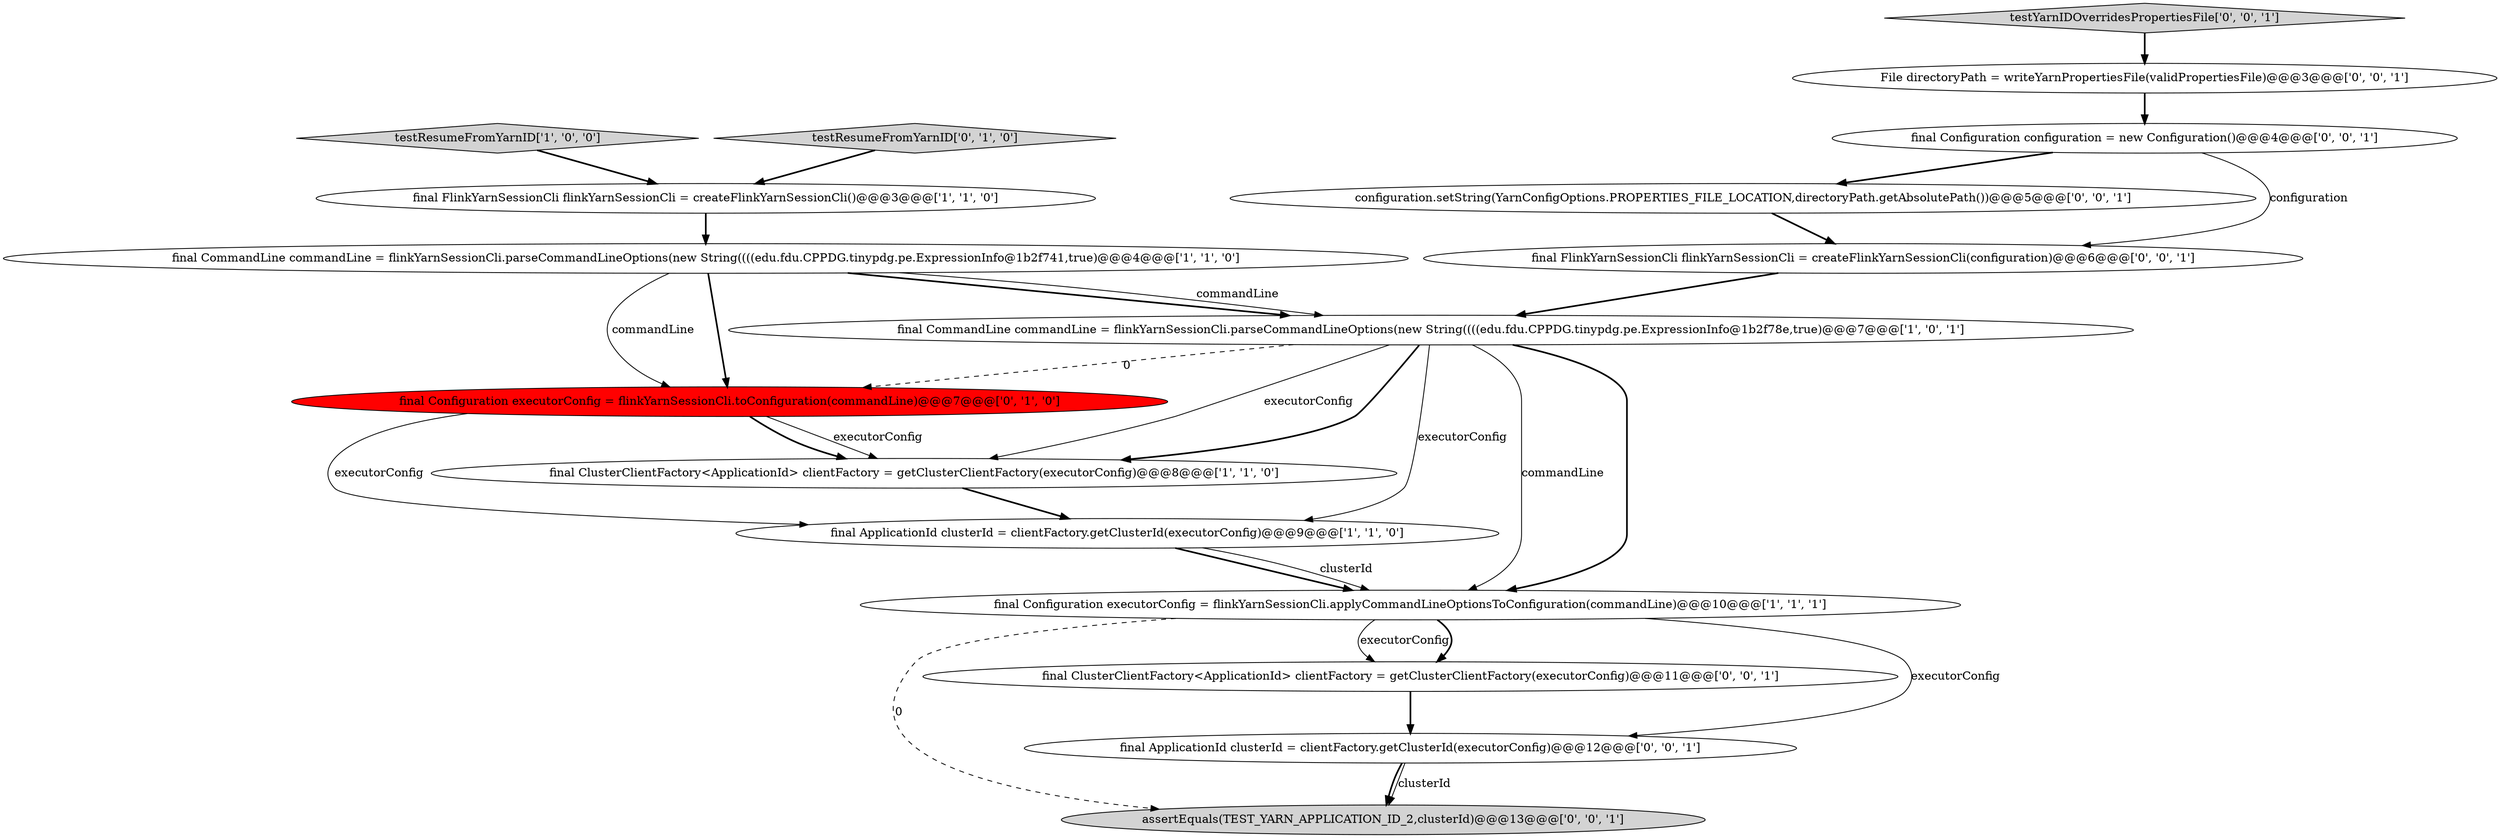 digraph {
12 [style = filled, label = "assertEquals(TEST_YARN_APPLICATION_ID_2,clusterId)@@@13@@@['0', '0', '1']", fillcolor = lightgray, shape = ellipse image = "AAA0AAABBB3BBB"];
13 [style = filled, label = "final ClusterClientFactory<ApplicationId> clientFactory = getClusterClientFactory(executorConfig)@@@11@@@['0', '0', '1']", fillcolor = white, shape = ellipse image = "AAA0AAABBB3BBB"];
6 [style = filled, label = "final Configuration executorConfig = flinkYarnSessionCli.applyCommandLineOptionsToConfiguration(commandLine)@@@10@@@['1', '1', '1']", fillcolor = white, shape = ellipse image = "AAA0AAABBB1BBB"];
7 [style = filled, label = "final Configuration executorConfig = flinkYarnSessionCli.toConfiguration(commandLine)@@@7@@@['0', '1', '0']", fillcolor = red, shape = ellipse image = "AAA1AAABBB2BBB"];
16 [style = filled, label = "testYarnIDOverridesPropertiesFile['0', '0', '1']", fillcolor = lightgray, shape = diamond image = "AAA0AAABBB3BBB"];
5 [style = filled, label = "final CommandLine commandLine = flinkYarnSessionCli.parseCommandLineOptions(new String((((edu.fdu.CPPDG.tinypdg.pe.ExpressionInfo@1b2f741,true)@@@4@@@['1', '1', '0']", fillcolor = white, shape = ellipse image = "AAA0AAABBB1BBB"];
4 [style = filled, label = "testResumeFromYarnID['1', '0', '0']", fillcolor = lightgray, shape = diamond image = "AAA0AAABBB1BBB"];
10 [style = filled, label = "configuration.setString(YarnConfigOptions.PROPERTIES_FILE_LOCATION,directoryPath.getAbsolutePath())@@@5@@@['0', '0', '1']", fillcolor = white, shape = ellipse image = "AAA0AAABBB3BBB"];
15 [style = filled, label = "final FlinkYarnSessionCli flinkYarnSessionCli = createFlinkYarnSessionCli(configuration)@@@6@@@['0', '0', '1']", fillcolor = white, shape = ellipse image = "AAA0AAABBB3BBB"];
14 [style = filled, label = "File directoryPath = writeYarnPropertiesFile(validPropertiesFile)@@@3@@@['0', '0', '1']", fillcolor = white, shape = ellipse image = "AAA0AAABBB3BBB"];
3 [style = filled, label = "final ApplicationId clusterId = clientFactory.getClusterId(executorConfig)@@@9@@@['1', '1', '0']", fillcolor = white, shape = ellipse image = "AAA0AAABBB1BBB"];
11 [style = filled, label = "final ApplicationId clusterId = clientFactory.getClusterId(executorConfig)@@@12@@@['0', '0', '1']", fillcolor = white, shape = ellipse image = "AAA0AAABBB3BBB"];
0 [style = filled, label = "final FlinkYarnSessionCli flinkYarnSessionCli = createFlinkYarnSessionCli()@@@3@@@['1', '1', '0']", fillcolor = white, shape = ellipse image = "AAA0AAABBB1BBB"];
2 [style = filled, label = "final ClusterClientFactory<ApplicationId> clientFactory = getClusterClientFactory(executorConfig)@@@8@@@['1', '1', '0']", fillcolor = white, shape = ellipse image = "AAA0AAABBB1BBB"];
1 [style = filled, label = "final CommandLine commandLine = flinkYarnSessionCli.parseCommandLineOptions(new String((((edu.fdu.CPPDG.tinypdg.pe.ExpressionInfo@1b2f78e,true)@@@7@@@['1', '0', '1']", fillcolor = white, shape = ellipse image = "AAA0AAABBB1BBB"];
8 [style = filled, label = "testResumeFromYarnID['0', '1', '0']", fillcolor = lightgray, shape = diamond image = "AAA0AAABBB2BBB"];
9 [style = filled, label = "final Configuration configuration = new Configuration()@@@4@@@['0', '0', '1']", fillcolor = white, shape = ellipse image = "AAA0AAABBB3BBB"];
10->15 [style = bold, label=""];
1->2 [style = solid, label="executorConfig"];
2->3 [style = bold, label=""];
6->13 [style = solid, label="executorConfig"];
7->3 [style = solid, label="executorConfig"];
3->6 [style = bold, label=""];
1->3 [style = solid, label="executorConfig"];
11->12 [style = bold, label=""];
9->15 [style = solid, label="configuration"];
9->10 [style = bold, label=""];
13->11 [style = bold, label=""];
5->7 [style = solid, label="commandLine"];
4->0 [style = bold, label=""];
1->6 [style = solid, label="commandLine"];
6->12 [style = dashed, label="0"];
8->0 [style = bold, label=""];
5->1 [style = bold, label=""];
5->1 [style = solid, label="commandLine"];
11->12 [style = solid, label="clusterId"];
6->11 [style = solid, label="executorConfig"];
1->6 [style = bold, label=""];
3->6 [style = solid, label="clusterId"];
7->2 [style = bold, label=""];
6->13 [style = bold, label=""];
5->7 [style = bold, label=""];
16->14 [style = bold, label=""];
14->9 [style = bold, label=""];
1->2 [style = bold, label=""];
1->7 [style = dashed, label="0"];
7->2 [style = solid, label="executorConfig"];
0->5 [style = bold, label=""];
15->1 [style = bold, label=""];
}
